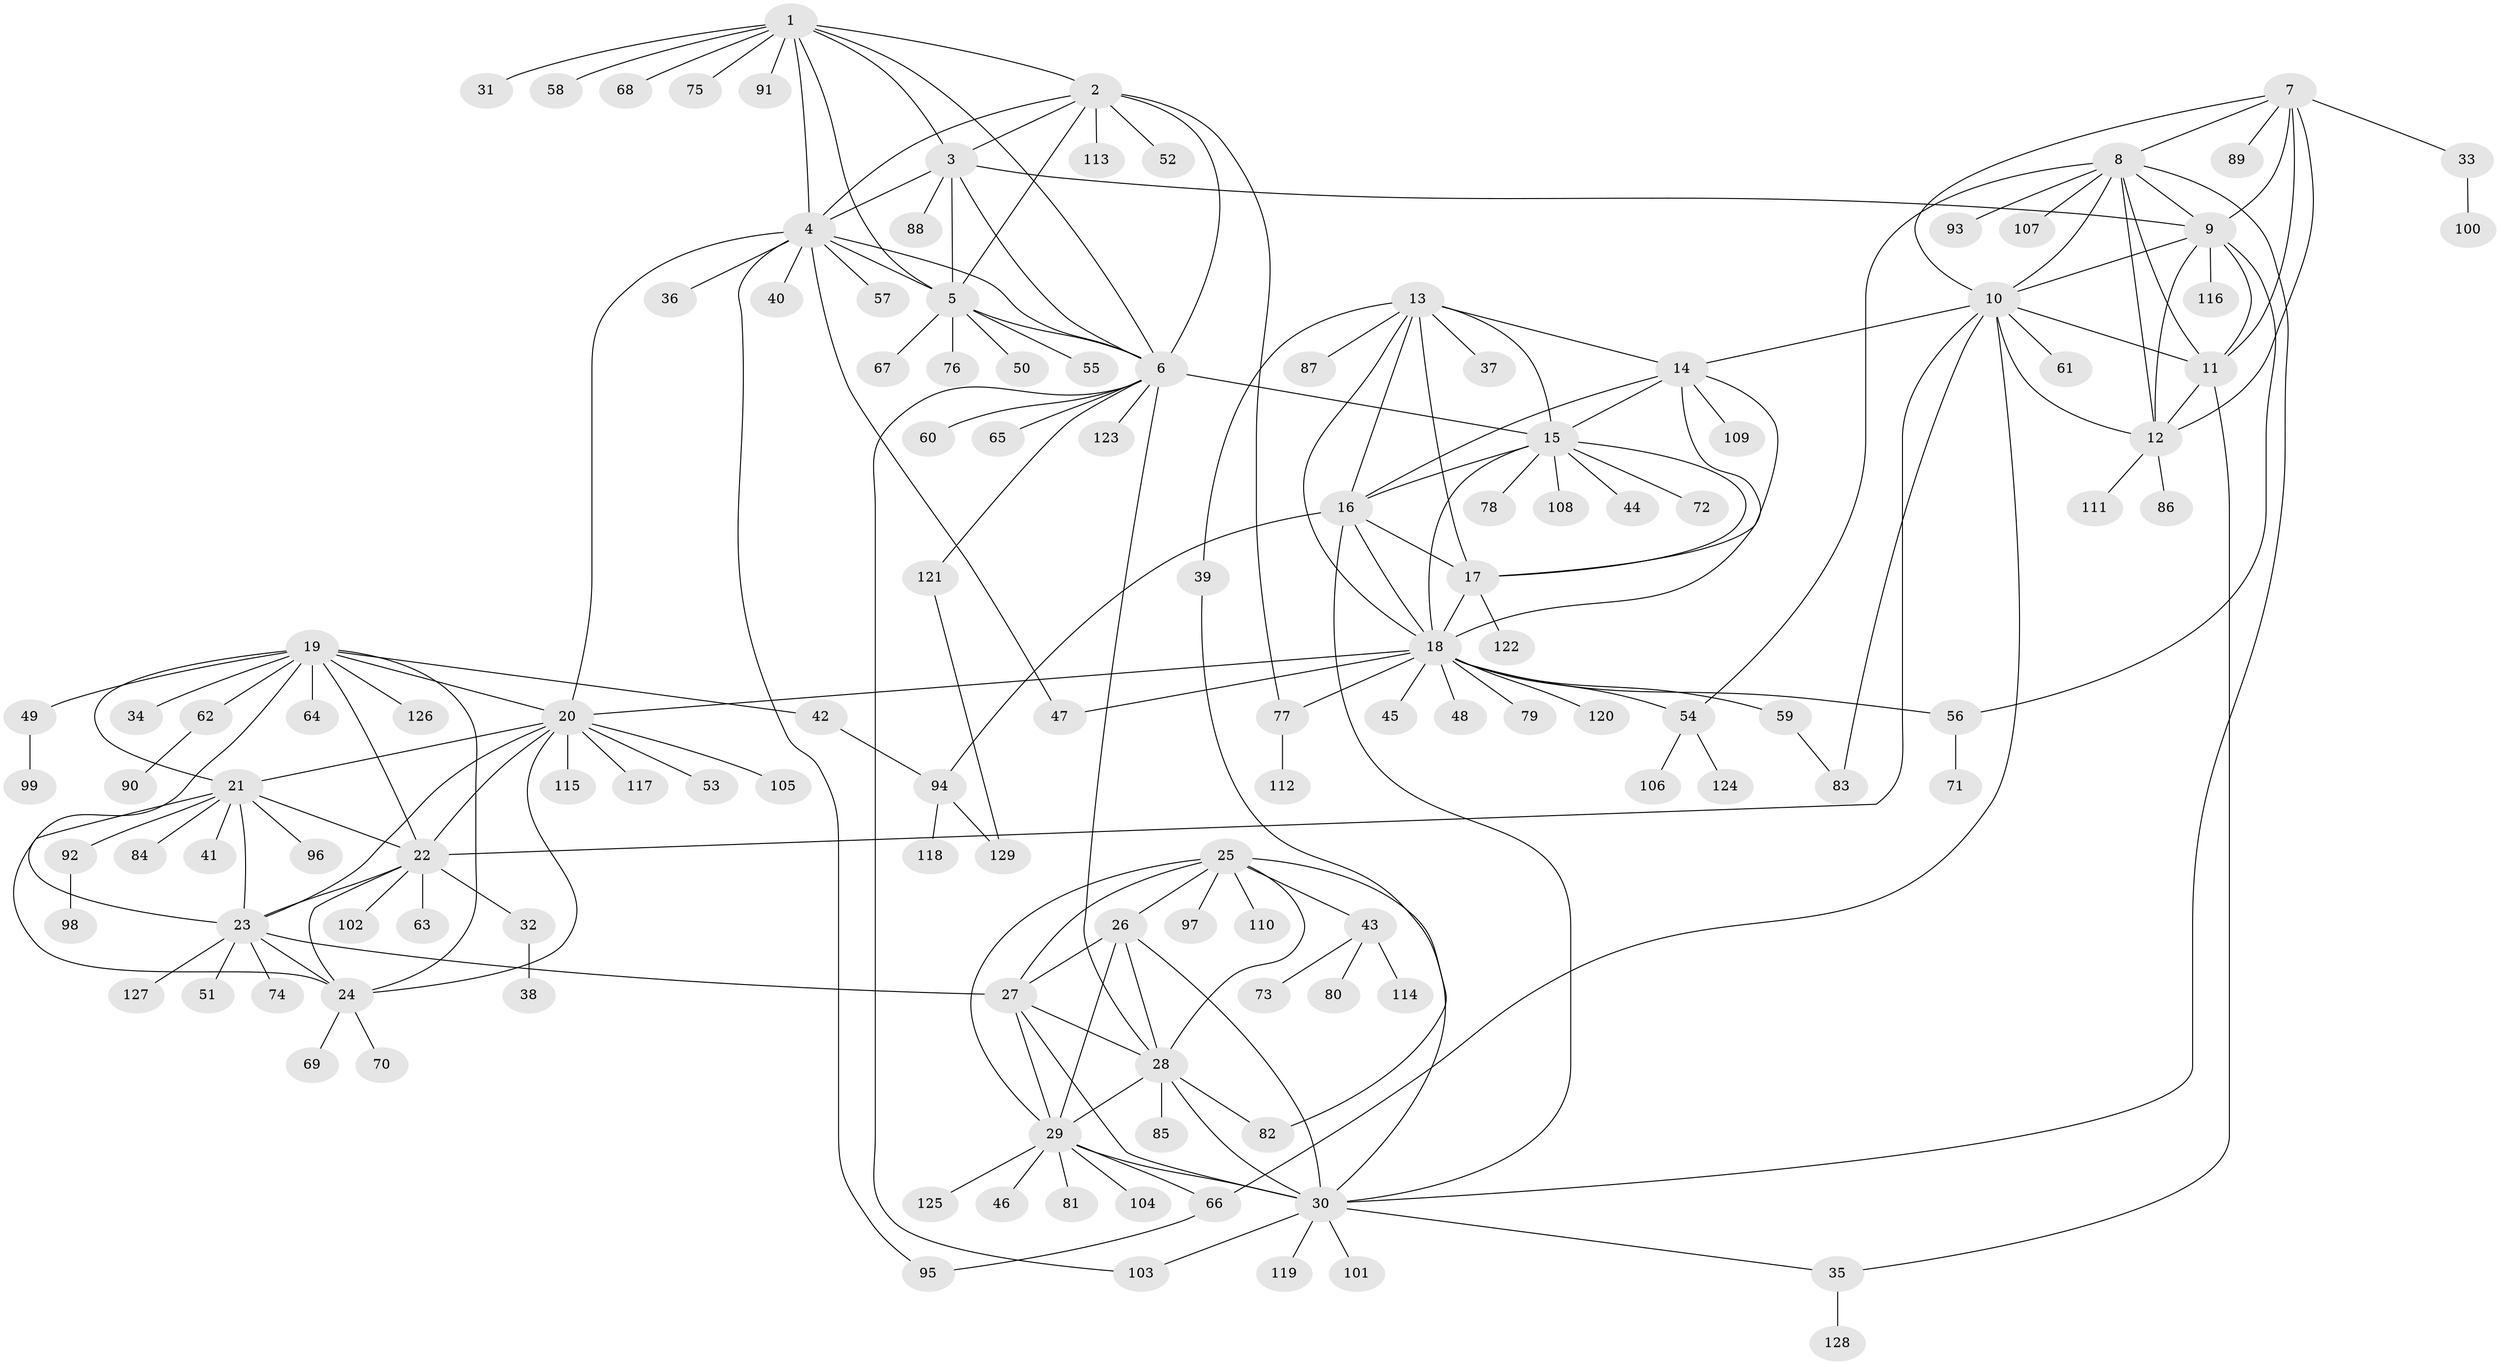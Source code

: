 // Generated by graph-tools (version 1.1) at 2025/11/02/27/25 16:11:31]
// undirected, 129 vertices, 196 edges
graph export_dot {
graph [start="1"]
  node [color=gray90,style=filled];
  1;
  2;
  3;
  4;
  5;
  6;
  7;
  8;
  9;
  10;
  11;
  12;
  13;
  14;
  15;
  16;
  17;
  18;
  19;
  20;
  21;
  22;
  23;
  24;
  25;
  26;
  27;
  28;
  29;
  30;
  31;
  32;
  33;
  34;
  35;
  36;
  37;
  38;
  39;
  40;
  41;
  42;
  43;
  44;
  45;
  46;
  47;
  48;
  49;
  50;
  51;
  52;
  53;
  54;
  55;
  56;
  57;
  58;
  59;
  60;
  61;
  62;
  63;
  64;
  65;
  66;
  67;
  68;
  69;
  70;
  71;
  72;
  73;
  74;
  75;
  76;
  77;
  78;
  79;
  80;
  81;
  82;
  83;
  84;
  85;
  86;
  87;
  88;
  89;
  90;
  91;
  92;
  93;
  94;
  95;
  96;
  97;
  98;
  99;
  100;
  101;
  102;
  103;
  104;
  105;
  106;
  107;
  108;
  109;
  110;
  111;
  112;
  113;
  114;
  115;
  116;
  117;
  118;
  119;
  120;
  121;
  122;
  123;
  124;
  125;
  126;
  127;
  128;
  129;
  1 -- 2;
  1 -- 3;
  1 -- 4;
  1 -- 5;
  1 -- 6;
  1 -- 31;
  1 -- 58;
  1 -- 68;
  1 -- 75;
  1 -- 91;
  2 -- 3;
  2 -- 4;
  2 -- 5;
  2 -- 6;
  2 -- 52;
  2 -- 77;
  2 -- 113;
  3 -- 4;
  3 -- 5;
  3 -- 6;
  3 -- 9;
  3 -- 88;
  4 -- 5;
  4 -- 6;
  4 -- 20;
  4 -- 36;
  4 -- 40;
  4 -- 47;
  4 -- 57;
  4 -- 95;
  5 -- 6;
  5 -- 50;
  5 -- 55;
  5 -- 67;
  5 -- 76;
  6 -- 15;
  6 -- 28;
  6 -- 60;
  6 -- 65;
  6 -- 103;
  6 -- 121;
  6 -- 123;
  7 -- 8;
  7 -- 9;
  7 -- 10;
  7 -- 11;
  7 -- 12;
  7 -- 33;
  7 -- 89;
  8 -- 9;
  8 -- 10;
  8 -- 11;
  8 -- 12;
  8 -- 30;
  8 -- 54;
  8 -- 93;
  8 -- 107;
  9 -- 10;
  9 -- 11;
  9 -- 12;
  9 -- 56;
  9 -- 116;
  10 -- 11;
  10 -- 12;
  10 -- 14;
  10 -- 22;
  10 -- 61;
  10 -- 66;
  10 -- 83;
  11 -- 12;
  11 -- 35;
  12 -- 86;
  12 -- 111;
  13 -- 14;
  13 -- 15;
  13 -- 16;
  13 -- 17;
  13 -- 18;
  13 -- 37;
  13 -- 39;
  13 -- 87;
  14 -- 15;
  14 -- 16;
  14 -- 17;
  14 -- 18;
  14 -- 109;
  15 -- 16;
  15 -- 17;
  15 -- 18;
  15 -- 44;
  15 -- 72;
  15 -- 78;
  15 -- 108;
  16 -- 17;
  16 -- 18;
  16 -- 30;
  16 -- 94;
  17 -- 18;
  17 -- 122;
  18 -- 20;
  18 -- 45;
  18 -- 47;
  18 -- 48;
  18 -- 54;
  18 -- 56;
  18 -- 59;
  18 -- 77;
  18 -- 79;
  18 -- 120;
  19 -- 20;
  19 -- 21;
  19 -- 22;
  19 -- 23;
  19 -- 24;
  19 -- 34;
  19 -- 42;
  19 -- 49;
  19 -- 62;
  19 -- 64;
  19 -- 126;
  20 -- 21;
  20 -- 22;
  20 -- 23;
  20 -- 24;
  20 -- 53;
  20 -- 105;
  20 -- 115;
  20 -- 117;
  21 -- 22;
  21 -- 23;
  21 -- 24;
  21 -- 41;
  21 -- 84;
  21 -- 92;
  21 -- 96;
  22 -- 23;
  22 -- 24;
  22 -- 32;
  22 -- 63;
  22 -- 102;
  23 -- 24;
  23 -- 27;
  23 -- 51;
  23 -- 74;
  23 -- 127;
  24 -- 69;
  24 -- 70;
  25 -- 26;
  25 -- 27;
  25 -- 28;
  25 -- 29;
  25 -- 30;
  25 -- 43;
  25 -- 97;
  25 -- 110;
  26 -- 27;
  26 -- 28;
  26 -- 29;
  26 -- 30;
  27 -- 28;
  27 -- 29;
  27 -- 30;
  28 -- 29;
  28 -- 30;
  28 -- 82;
  28 -- 85;
  29 -- 30;
  29 -- 46;
  29 -- 66;
  29 -- 81;
  29 -- 104;
  29 -- 125;
  30 -- 35;
  30 -- 101;
  30 -- 103;
  30 -- 119;
  32 -- 38;
  33 -- 100;
  35 -- 128;
  39 -- 82;
  42 -- 94;
  43 -- 73;
  43 -- 80;
  43 -- 114;
  49 -- 99;
  54 -- 106;
  54 -- 124;
  56 -- 71;
  59 -- 83;
  62 -- 90;
  66 -- 95;
  77 -- 112;
  92 -- 98;
  94 -- 118;
  94 -- 129;
  121 -- 129;
}
